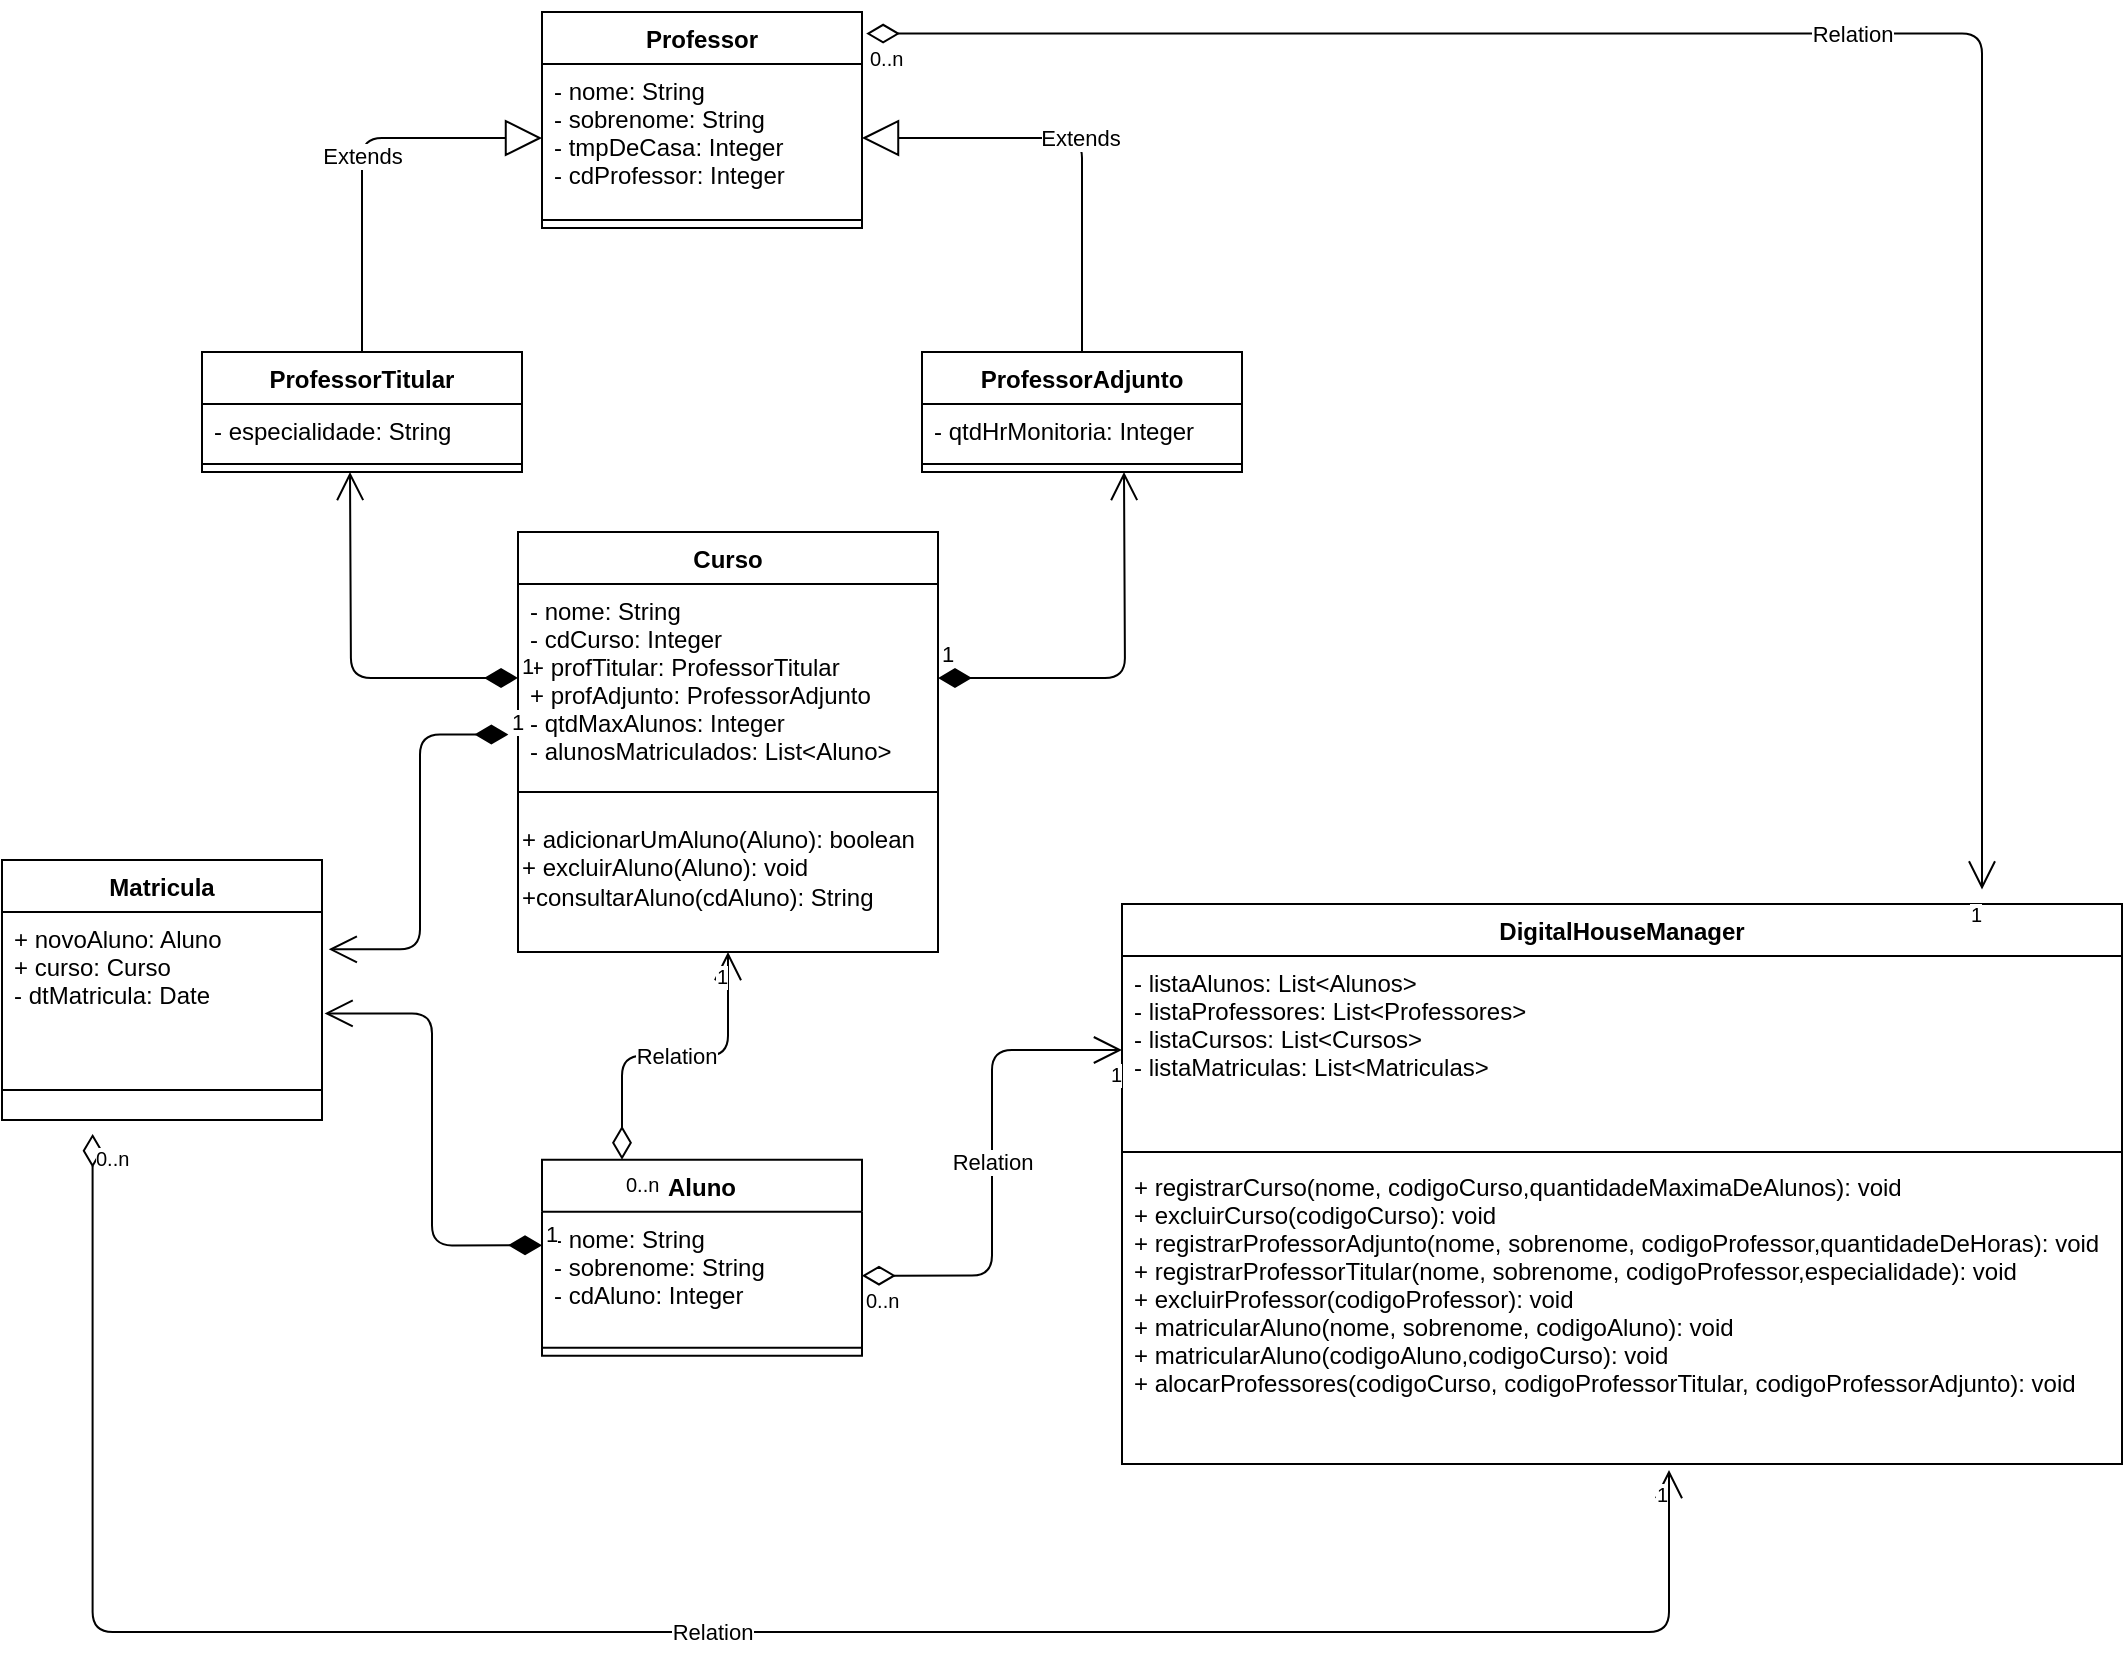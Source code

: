 <mxfile version="11.2.1" type="device" pages="1"><diagram id="Ks_akl3C4HUBBBQDmrVj" name="Page-1"><mxGraphModel dx="920" dy="419" grid="1" gridSize="10" guides="1" tooltips="1" connect="1" arrows="1" fold="1" page="1" pageScale="1" pageWidth="827" pageHeight="1169" math="0" shadow="0"><root><mxCell id="0"/><mxCell id="1" parent="0"/><mxCell id="Fa6vKjYT24kUNOWz-MU2-1" value="Aluno" style="swimlane;fontStyle=1;align=center;verticalAlign=top;childLayout=stackLayout;horizontal=1;startSize=26;horizontalStack=0;resizeParent=1;resizeParentMax=0;resizeLast=0;collapsible=1;marginBottom=0;" vertex="1" parent="1"><mxGeometry x="320" y="893.833" width="160" height="98" as="geometry"/></mxCell><mxCell id="Fa6vKjYT24kUNOWz-MU2-2" value="- nome: String&#10;- sobrenome: String&#10;- cdAluno: Integer" style="text;strokeColor=none;fillColor=none;align=left;verticalAlign=top;spacingLeft=4;spacingRight=4;overflow=hidden;rotatable=0;points=[[0,0.5],[1,0.5]];portConstraint=eastwest;" vertex="1" parent="Fa6vKjYT24kUNOWz-MU2-1"><mxGeometry y="26" width="160" height="64" as="geometry"/></mxCell><mxCell id="Fa6vKjYT24kUNOWz-MU2-3" value="" style="line;strokeWidth=1;fillColor=none;align=left;verticalAlign=middle;spacingTop=-1;spacingLeft=3;spacingRight=3;rotatable=0;labelPosition=right;points=[];portConstraint=eastwest;" vertex="1" parent="Fa6vKjYT24kUNOWz-MU2-1"><mxGeometry y="90" width="160" height="8" as="geometry"/></mxCell><mxCell id="Fa6vKjYT24kUNOWz-MU2-5" value="Curso" style="swimlane;fontStyle=1;align=center;verticalAlign=top;childLayout=stackLayout;horizontal=1;startSize=26;horizontalStack=0;resizeParent=1;resizeParentMax=0;resizeLast=0;collapsible=1;marginBottom=0;" vertex="1" parent="1"><mxGeometry x="308" y="580" width="210" height="210" as="geometry"/></mxCell><mxCell id="Fa6vKjYT24kUNOWz-MU2-6" value="- nome: String&#10;- cdCurso: Integer&#10;+ profTitular: ProfessorTitular&#10;+ profAdjunto: ProfessorAdjunto&#10;- qtdMaxAlunos: Integer&#10;- alunosMatriculados: List&lt;Aluno&gt;" style="text;strokeColor=none;fillColor=none;align=left;verticalAlign=top;spacingLeft=4;spacingRight=4;overflow=hidden;rotatable=0;points=[[0,0.5],[1,0.5]];portConstraint=eastwest;" vertex="1" parent="Fa6vKjYT24kUNOWz-MU2-5"><mxGeometry y="26" width="210" height="94" as="geometry"/></mxCell><mxCell id="Fa6vKjYT24kUNOWz-MU2-7" value="" style="line;strokeWidth=1;fillColor=none;align=left;verticalAlign=middle;spacingTop=-1;spacingLeft=3;spacingRight=3;rotatable=0;labelPosition=right;points=[];portConstraint=eastwest;" vertex="1" parent="Fa6vKjYT24kUNOWz-MU2-5"><mxGeometry y="120" width="210" height="20" as="geometry"/></mxCell><mxCell id="Fa6vKjYT24kUNOWz-MU2-55" value="+&amp;nbsp;adicionarUmAluno(Aluno): boolean&lt;br&gt;+ excluirAluno(Aluno): void&lt;br&gt;+consultarAluno(cdAluno): String" style="text;html=1;" vertex="1" parent="Fa6vKjYT24kUNOWz-MU2-5"><mxGeometry y="140" width="210" height="70" as="geometry"/></mxCell><mxCell id="Fa6vKjYT24kUNOWz-MU2-9" value="Professor" style="swimlane;fontStyle=1;align=center;verticalAlign=top;childLayout=stackLayout;horizontal=1;startSize=26;horizontalStack=0;resizeParent=1;resizeParentMax=0;resizeLast=0;collapsible=1;marginBottom=0;" vertex="1" parent="1"><mxGeometry x="320" y="320" width="160" height="108" as="geometry"/></mxCell><mxCell id="Fa6vKjYT24kUNOWz-MU2-10" value="- nome: String&#10;- sobrenome: String&#10;- tmpDeCasa: Integer&#10;- cdProfessor: Integer" style="text;strokeColor=none;fillColor=none;align=left;verticalAlign=top;spacingLeft=4;spacingRight=4;overflow=hidden;rotatable=0;points=[[0,0.5],[1,0.5]];portConstraint=eastwest;" vertex="1" parent="Fa6vKjYT24kUNOWz-MU2-9"><mxGeometry y="26" width="160" height="74" as="geometry"/></mxCell><mxCell id="Fa6vKjYT24kUNOWz-MU2-11" value="" style="line;strokeWidth=1;fillColor=none;align=left;verticalAlign=middle;spacingTop=-1;spacingLeft=3;spacingRight=3;rotatable=0;labelPosition=right;points=[];portConstraint=eastwest;" vertex="1" parent="Fa6vKjYT24kUNOWz-MU2-9"><mxGeometry y="100" width="160" height="8" as="geometry"/></mxCell><mxCell id="Fa6vKjYT24kUNOWz-MU2-13" value="ProfessorTitular" style="swimlane;fontStyle=1;align=center;verticalAlign=top;childLayout=stackLayout;horizontal=1;startSize=26;horizontalStack=0;resizeParent=1;resizeParentMax=0;resizeLast=0;collapsible=1;marginBottom=0;" vertex="1" parent="1"><mxGeometry x="150" y="490" width="160" height="60" as="geometry"/></mxCell><mxCell id="Fa6vKjYT24kUNOWz-MU2-14" value="- especialidade: String" style="text;strokeColor=none;fillColor=none;align=left;verticalAlign=top;spacingLeft=4;spacingRight=4;overflow=hidden;rotatable=0;points=[[0,0.5],[1,0.5]];portConstraint=eastwest;" vertex="1" parent="Fa6vKjYT24kUNOWz-MU2-13"><mxGeometry y="26" width="160" height="26" as="geometry"/></mxCell><mxCell id="Fa6vKjYT24kUNOWz-MU2-15" value="" style="line;strokeWidth=1;fillColor=none;align=left;verticalAlign=middle;spacingTop=-1;spacingLeft=3;spacingRight=3;rotatable=0;labelPosition=right;points=[];portConstraint=eastwest;" vertex="1" parent="Fa6vKjYT24kUNOWz-MU2-13"><mxGeometry y="52" width="160" height="8" as="geometry"/></mxCell><mxCell id="Fa6vKjYT24kUNOWz-MU2-17" value="ProfessorAdjunto" style="swimlane;fontStyle=1;align=center;verticalAlign=top;childLayout=stackLayout;horizontal=1;startSize=26;horizontalStack=0;resizeParent=1;resizeParentMax=0;resizeLast=0;collapsible=1;marginBottom=0;" vertex="1" parent="1"><mxGeometry x="510" y="490" width="160" height="60" as="geometry"/></mxCell><mxCell id="Fa6vKjYT24kUNOWz-MU2-18" value="- qtdHrMonitoria: Integer" style="text;strokeColor=none;fillColor=none;align=left;verticalAlign=top;spacingLeft=4;spacingRight=4;overflow=hidden;rotatable=0;points=[[0,0.5],[1,0.5]];portConstraint=eastwest;" vertex="1" parent="Fa6vKjYT24kUNOWz-MU2-17"><mxGeometry y="26" width="160" height="26" as="geometry"/></mxCell><mxCell id="Fa6vKjYT24kUNOWz-MU2-19" value="" style="line;strokeWidth=1;fillColor=none;align=left;verticalAlign=middle;spacingTop=-1;spacingLeft=3;spacingRight=3;rotatable=0;labelPosition=right;points=[];portConstraint=eastwest;" vertex="1" parent="Fa6vKjYT24kUNOWz-MU2-17"><mxGeometry y="52" width="160" height="8" as="geometry"/></mxCell><mxCell id="Fa6vKjYT24kUNOWz-MU2-21" value="Extends" style="endArrow=block;endSize=16;endFill=0;html=1;entryX=0;entryY=0.5;entryDx=0;entryDy=0;exitX=0.5;exitY=0;exitDx=0;exitDy=0;" edge="1" parent="1" source="Fa6vKjYT24kUNOWz-MU2-13" target="Fa6vKjYT24kUNOWz-MU2-10"><mxGeometry width="160" relative="1" as="geometry"><mxPoint x="180" y="400" as="sourcePoint"/><mxPoint x="340" y="400" as="targetPoint"/><Array as="points"><mxPoint x="230" y="383"/></Array></mxGeometry></mxCell><mxCell id="Fa6vKjYT24kUNOWz-MU2-22" value="Extends" style="endArrow=block;endSize=16;endFill=0;html=1;entryX=1;entryY=0.5;entryDx=0;entryDy=0;exitX=0.5;exitY=0;exitDx=0;exitDy=0;" edge="1" parent="1" source="Fa6vKjYT24kUNOWz-MU2-17" target="Fa6vKjYT24kUNOWz-MU2-10"><mxGeometry width="160" relative="1" as="geometry"><mxPoint x="550" y="430" as="sourcePoint"/><mxPoint x="710" y="430" as="targetPoint"/><Array as="points"><mxPoint x="590" y="383"/></Array></mxGeometry></mxCell><mxCell id="Fa6vKjYT24kUNOWz-MU2-24" value="1" style="endArrow=open;html=1;endSize=12;startArrow=diamondThin;startSize=14;startFill=1;edgeStyle=orthogonalEdgeStyle;align=left;verticalAlign=bottom;exitX=0;exitY=0.5;exitDx=0;exitDy=0;" edge="1" parent="1" source="Fa6vKjYT24kUNOWz-MU2-6"><mxGeometry x="-1" y="3" relative="1" as="geometry"><mxPoint x="110" y="650" as="sourcePoint"/><mxPoint x="224" y="550" as="targetPoint"/></mxGeometry></mxCell><mxCell id="Fa6vKjYT24kUNOWz-MU2-25" value="1" style="endArrow=open;html=1;endSize=12;startArrow=diamondThin;startSize=14;startFill=1;edgeStyle=orthogonalEdgeStyle;align=left;verticalAlign=bottom;exitX=1;exitY=0.5;exitDx=0;exitDy=0;" edge="1" parent="1" source="Fa6vKjYT24kUNOWz-MU2-6"><mxGeometry x="-1" y="3" relative="1" as="geometry"><mxPoint x="510" y="660" as="sourcePoint"/><mxPoint x="611" y="550" as="targetPoint"/></mxGeometry></mxCell><mxCell id="Fa6vKjYT24kUNOWz-MU2-27" value="Relation" style="endArrow=open;html=1;endSize=12;startArrow=diamondThin;startSize=14;startFill=0;edgeStyle=orthogonalEdgeStyle;entryX=0.5;entryY=1;entryDx=0;entryDy=0;exitX=0.25;exitY=0;exitDx=0;exitDy=0;" edge="1" parent="1" source="Fa6vKjYT24kUNOWz-MU2-1" target="Fa6vKjYT24kUNOWz-MU2-5"><mxGeometry relative="1" as="geometry"><mxPoint x="360" y="618" as="sourcePoint"/><mxPoint x="440" y="470" as="targetPoint"/></mxGeometry></mxCell><mxCell id="Fa6vKjYT24kUNOWz-MU2-28" value="0..n" style="resizable=0;html=1;align=left;verticalAlign=top;labelBackgroundColor=#ffffff;fontSize=10;" connectable="0" vertex="1" parent="Fa6vKjYT24kUNOWz-MU2-27"><mxGeometry x="-1" relative="1" as="geometry"/></mxCell><mxCell id="Fa6vKjYT24kUNOWz-MU2-29" value="1" style="resizable=0;html=1;align=right;verticalAlign=top;labelBackgroundColor=#ffffff;fontSize=10;" connectable="0" vertex="1" parent="Fa6vKjYT24kUNOWz-MU2-27"><mxGeometry x="1" relative="1" as="geometry"/></mxCell><mxCell id="Fa6vKjYT24kUNOWz-MU2-32" value="Matricula" style="swimlane;fontStyle=1;align=center;verticalAlign=top;childLayout=stackLayout;horizontal=1;startSize=26;horizontalStack=0;resizeParent=1;resizeParentMax=0;resizeLast=0;collapsible=1;marginBottom=0;" vertex="1" parent="1"><mxGeometry x="50" y="744" width="160" height="130" as="geometry"/></mxCell><mxCell id="Fa6vKjYT24kUNOWz-MU2-33" value="+ novoAluno: Aluno&#10;+ curso: Curso&#10;- dtMatricula: Date" style="text;strokeColor=none;fillColor=none;align=left;verticalAlign=top;spacingLeft=4;spacingRight=4;overflow=hidden;rotatable=0;points=[[0,0.5],[1,0.5]];portConstraint=eastwest;" vertex="1" parent="Fa6vKjYT24kUNOWz-MU2-32"><mxGeometry y="26" width="160" height="74" as="geometry"/></mxCell><mxCell id="Fa6vKjYT24kUNOWz-MU2-34" value="" style="line;strokeWidth=1;fillColor=none;align=left;verticalAlign=middle;spacingTop=-1;spacingLeft=3;spacingRight=3;rotatable=0;labelPosition=right;points=[];portConstraint=eastwest;" vertex="1" parent="Fa6vKjYT24kUNOWz-MU2-32"><mxGeometry y="100" width="160" height="30" as="geometry"/></mxCell><mxCell id="Fa6vKjYT24kUNOWz-MU2-36" value="1" style="endArrow=open;html=1;endSize=12;startArrow=diamondThin;startSize=14;startFill=1;edgeStyle=orthogonalEdgeStyle;align=left;verticalAlign=bottom;entryX=1.021;entryY=0.252;entryDx=0;entryDy=0;entryPerimeter=0;exitX=-0.023;exitY=0.801;exitDx=0;exitDy=0;exitPerimeter=0;" edge="1" parent="1" source="Fa6vKjYT24kUNOWz-MU2-6" target="Fa6vKjYT24kUNOWz-MU2-33"><mxGeometry x="-1" y="3" relative="1" as="geometry"><mxPoint x="250" y="770" as="sourcePoint"/><mxPoint x="410" y="770" as="targetPoint"/></mxGeometry></mxCell><mxCell id="Fa6vKjYT24kUNOWz-MU2-37" value="1" style="endArrow=open;html=1;endSize=12;startArrow=diamondThin;startSize=14;startFill=1;edgeStyle=orthogonalEdgeStyle;align=left;verticalAlign=bottom;exitX=0;exitY=0.263;exitDx=0;exitDy=0;exitPerimeter=0;entryX=1.008;entryY=0.685;entryDx=0;entryDy=0;entryPerimeter=0;" edge="1" parent="1" source="Fa6vKjYT24kUNOWz-MU2-2" target="Fa6vKjYT24kUNOWz-MU2-33"><mxGeometry x="-1" y="3" relative="1" as="geometry"><mxPoint x="150" y="930" as="sourcePoint"/><mxPoint x="310" y="930" as="targetPoint"/></mxGeometry></mxCell><mxCell id="Fa6vKjYT24kUNOWz-MU2-38" value="DigitalHouseManager" style="swimlane;fontStyle=1;align=center;verticalAlign=top;childLayout=stackLayout;horizontal=1;startSize=26;horizontalStack=0;resizeParent=1;resizeParentMax=0;resizeLast=0;collapsible=1;marginBottom=0;" vertex="1" parent="1"><mxGeometry x="610" y="766" width="500" height="280" as="geometry"/></mxCell><mxCell id="Fa6vKjYT24kUNOWz-MU2-39" value="- listaAlunos: List&lt;Alunos&gt;&#10;- listaProfessores: List&lt;Professores&gt;&#10;- listaCursos: List&lt;Cursos&gt;&#10;- listaMatriculas: List&lt;Matriculas&gt;" style="text;strokeColor=none;fillColor=none;align=left;verticalAlign=top;spacingLeft=4;spacingRight=4;overflow=hidden;rotatable=0;points=[[0,0.5],[1,0.5]];portConstraint=eastwest;" vertex="1" parent="Fa6vKjYT24kUNOWz-MU2-38"><mxGeometry y="26" width="500" height="94" as="geometry"/></mxCell><mxCell id="Fa6vKjYT24kUNOWz-MU2-40" value="" style="line;strokeWidth=1;fillColor=none;align=left;verticalAlign=middle;spacingTop=-1;spacingLeft=3;spacingRight=3;rotatable=0;labelPosition=right;points=[];portConstraint=eastwest;" vertex="1" parent="Fa6vKjYT24kUNOWz-MU2-38"><mxGeometry y="120" width="500" height="8" as="geometry"/></mxCell><mxCell id="Fa6vKjYT24kUNOWz-MU2-41" value="+ registrarCurso(nome, codigoCurso,quantidadeMaximaDeAlunos): void&#10;+ excluirCurso(codigoCurso): void&#10;+ registrarProfessorAdjunto(nome, sobrenome, codigoProfessor,quantidadeDeHoras): void&#10;+ registrarProfessorTitular(nome, sobrenome, codigoProfessor,especialidade): void&#10;+ excluirProfessor(codigoProfessor): void&#10;+ matricularAluno(nome, sobrenome, codigoAluno): void&#10;+ matricularAluno(codigoAluno,codigoCurso): void&#10;+ alocarProfessores(codigoCurso, codigoProfessorTitular, codigoProfessorAdjunto): void&#10;" style="text;strokeColor=none;fillColor=none;align=left;verticalAlign=top;spacingLeft=4;spacingRight=4;overflow=hidden;rotatable=0;points=[[0,0.5],[1,0.5]];portConstraint=eastwest;" vertex="1" parent="Fa6vKjYT24kUNOWz-MU2-38"><mxGeometry y="128" width="500" height="152" as="geometry"/></mxCell><mxCell id="Fa6vKjYT24kUNOWz-MU2-43" value="Relation" style="endArrow=open;html=1;endSize=12;startArrow=diamondThin;startSize=14;startFill=0;edgeStyle=orthogonalEdgeStyle;entryX=0;entryY=0.5;entryDx=0;entryDy=0;exitX=1;exitY=0.5;exitDx=0;exitDy=0;" edge="1" parent="1" source="Fa6vKjYT24kUNOWz-MU2-2" target="Fa6vKjYT24kUNOWz-MU2-39"><mxGeometry relative="1" as="geometry"><mxPoint x="50" y="950" as="sourcePoint"/><mxPoint x="210" y="950" as="targetPoint"/></mxGeometry></mxCell><mxCell id="Fa6vKjYT24kUNOWz-MU2-44" value="0..n" style="resizable=0;html=1;align=left;verticalAlign=top;labelBackgroundColor=#ffffff;fontSize=10;" connectable="0" vertex="1" parent="Fa6vKjYT24kUNOWz-MU2-43"><mxGeometry x="-1" relative="1" as="geometry"/></mxCell><mxCell id="Fa6vKjYT24kUNOWz-MU2-45" value="1" style="resizable=0;html=1;align=right;verticalAlign=top;labelBackgroundColor=#ffffff;fontSize=10;" connectable="0" vertex="1" parent="Fa6vKjYT24kUNOWz-MU2-43"><mxGeometry x="1" relative="1" as="geometry"/></mxCell><mxCell id="Fa6vKjYT24kUNOWz-MU2-46" value="Relation" style="endArrow=open;html=1;endSize=12;startArrow=diamondThin;startSize=14;startFill=0;edgeStyle=orthogonalEdgeStyle;entryX=0.547;entryY=1.02;entryDx=0;entryDy=0;entryPerimeter=0;exitX=0.283;exitY=1.103;exitDx=0;exitDy=0;exitPerimeter=0;" edge="1" parent="1" target="Fa6vKjYT24kUNOWz-MU2-41"><mxGeometry relative="1" as="geometry"><mxPoint x="95.294" y="880.941" as="sourcePoint"/><mxPoint x="210" y="950" as="targetPoint"/><Array as="points"><mxPoint x="95" y="1130"/><mxPoint x="884" y="1130"/></Array></mxGeometry></mxCell><mxCell id="Fa6vKjYT24kUNOWz-MU2-47" value="0..n" style="resizable=0;html=1;align=left;verticalAlign=top;labelBackgroundColor=#ffffff;fontSize=10;" connectable="0" vertex="1" parent="Fa6vKjYT24kUNOWz-MU2-46"><mxGeometry x="-1" relative="1" as="geometry"/></mxCell><mxCell id="Fa6vKjYT24kUNOWz-MU2-48" value="1" style="resizable=0;html=1;align=right;verticalAlign=top;labelBackgroundColor=#ffffff;fontSize=10;" connectable="0" vertex="1" parent="Fa6vKjYT24kUNOWz-MU2-46"><mxGeometry x="1" relative="1" as="geometry"/></mxCell><mxCell id="Fa6vKjYT24kUNOWz-MU2-49" value="Relation" style="endArrow=open;html=1;endSize=12;startArrow=diamondThin;startSize=14;startFill=0;edgeStyle=orthogonalEdgeStyle;entryX=0.86;entryY=-0.026;entryDx=0;entryDy=0;entryPerimeter=0;exitX=1.013;exitY=0.1;exitDx=0;exitDy=0;exitPerimeter=0;" edge="1" parent="1" source="Fa6vKjYT24kUNOWz-MU2-9" target="Fa6vKjYT24kUNOWz-MU2-38"><mxGeometry relative="1" as="geometry"><mxPoint x="50" y="1000" as="sourcePoint"/><mxPoint x="210" y="1000" as="targetPoint"/></mxGeometry></mxCell><mxCell id="Fa6vKjYT24kUNOWz-MU2-50" value="0..n" style="resizable=0;html=1;align=left;verticalAlign=top;labelBackgroundColor=#ffffff;fontSize=10;" connectable="0" vertex="1" parent="Fa6vKjYT24kUNOWz-MU2-49"><mxGeometry x="-1" relative="1" as="geometry"/></mxCell><mxCell id="Fa6vKjYT24kUNOWz-MU2-51" value="1" style="resizable=0;html=1;align=right;verticalAlign=top;labelBackgroundColor=#ffffff;fontSize=10;" connectable="0" vertex="1" parent="Fa6vKjYT24kUNOWz-MU2-49"><mxGeometry x="1" relative="1" as="geometry"/></mxCell></root></mxGraphModel></diagram></mxfile>